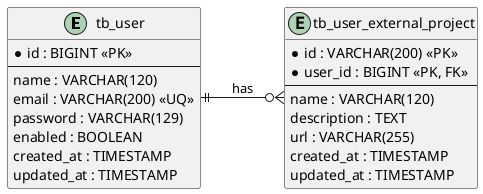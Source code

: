 @startuml

left to right direction

entity "tb_user" as user {
*id : BIGINT <<PK>>
--
name : VARCHAR(120)
email : VARCHAR(200) <<UQ>>
password : VARCHAR(129)
enabled : BOOLEAN
created_at : TIMESTAMP
updated_at : TIMESTAMP
}

entity "tb_user_external_project" as project {
*id : VARCHAR(200) <<PK>>
*user_id : BIGINT <<PK, FK>>
--
name : VARCHAR(120)
description : TEXT
url : VARCHAR(255)
created_at : TIMESTAMP
updated_at : TIMESTAMP
}

user ||--o{ project : has

@enduml
